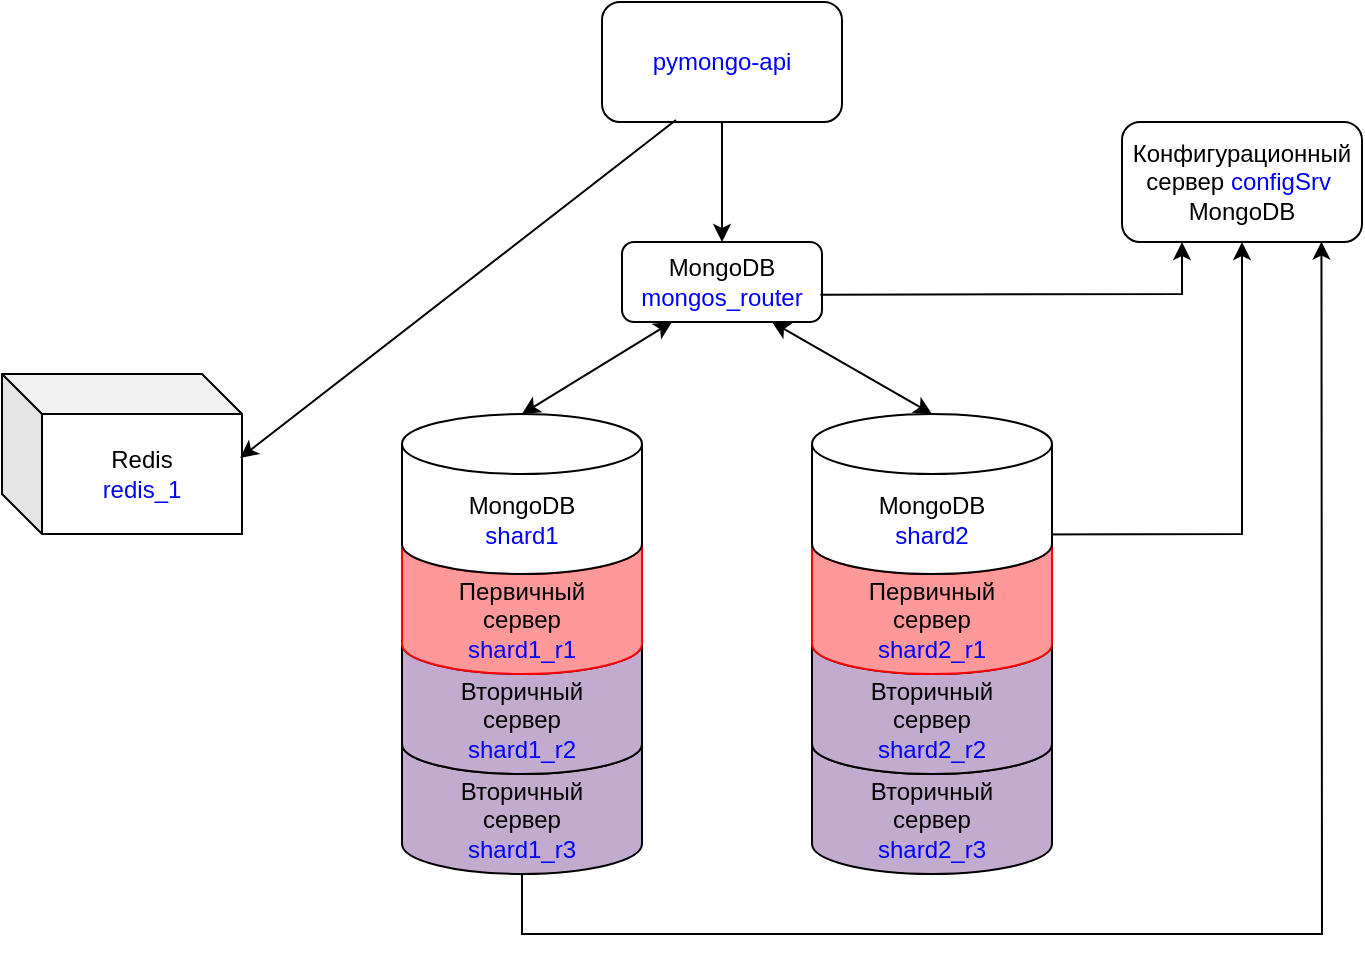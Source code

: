 <mxfile version="24.8.4">
  <diagram name="Page-1" id="-H_mtQnk-PTXWXPvYvuk">
    <mxGraphModel dx="1183" dy="713" grid="1" gridSize="10" guides="1" tooltips="1" connect="1" arrows="1" fold="1" page="1" pageScale="1" pageWidth="1169" pageHeight="827" math="0" shadow="0">
      <root>
        <mxCell id="0" />
        <mxCell id="1" parent="0" />
        <mxCell id="O0JGWU8lI0FsoURaPSgX-9" value="Вторичный&lt;div&gt;сервер&lt;/div&gt;&lt;div&gt;&lt;span style=&quot;color: rgb(0, 0, 255);&quot;&gt;shard2_r3&lt;/span&gt;&lt;/div&gt;" style="shape=cylinder3;whiteSpace=wrap;html=1;boundedLbl=1;backgroundOutline=1;size=15;fillColor=#C3ABD0;" parent="1" vertex="1">
          <mxGeometry x="505" y="650" width="120" height="80" as="geometry" />
        </mxCell>
        <mxCell id="O0JGWU8lI0FsoURaPSgX-8" value="Вторичный&lt;div&gt;сервер&lt;/div&gt;&lt;div&gt;&lt;span style=&quot;color: rgb(0, 0, 255);&quot;&gt;shard2_r2&lt;/span&gt;&lt;/div&gt;" style="shape=cylinder3;whiteSpace=wrap;html=1;boundedLbl=1;backgroundOutline=1;size=15;fillColor=#C3ABD0;" parent="1" vertex="1">
          <mxGeometry x="505" y="600" width="120" height="80" as="geometry" />
        </mxCell>
        <mxCell id="O0JGWU8lI0FsoURaPSgX-6" value="Вторичный&lt;div&gt;сервер&lt;/div&gt;&lt;div&gt;&lt;font color=&quot;#0000ff&quot;&gt;shard1_r3&lt;/font&gt;&lt;/div&gt;" style="shape=cylinder3;whiteSpace=wrap;html=1;boundedLbl=1;backgroundOutline=1;size=15;fillColor=#C3ABD0;" parent="1" vertex="1">
          <mxGeometry x="300" y="650" width="120" height="80" as="geometry" />
        </mxCell>
        <mxCell id="O0JGWU8lI0FsoURaPSgX-5" value="Вторичный&lt;div&gt;сервер&lt;/div&gt;&lt;div&gt;&lt;font color=&quot;#0000ff&quot;&gt;shard1_r2&lt;/font&gt;&lt;/div&gt;" style="shape=cylinder3;whiteSpace=wrap;html=1;boundedLbl=1;backgroundOutline=1;size=15;fillColor=#C3ABD0;" parent="1" vertex="1">
          <mxGeometry x="300" y="600" width="120" height="80" as="geometry" />
        </mxCell>
        <mxCell id="jYWn2WIOkaRR7hL1_p1A-22" value="Первичный&lt;div&gt;сервер&lt;/div&gt;&lt;div&gt;&lt;font color=&quot;#0000ff&quot;&gt;shard2_r1&lt;/font&gt;&lt;/div&gt;" style="shape=cylinder3;whiteSpace=wrap;html=1;boundedLbl=1;backgroundOutline=1;size=15;strokeColor=#FF0000;fillColor=#FF9999;" parent="1" vertex="1">
          <mxGeometry x="505" y="550" width="120" height="80" as="geometry" />
        </mxCell>
        <mxCell id="jYWn2WIOkaRR7hL1_p1A-18" value="Первичный&lt;div&gt;сервер&lt;br&gt;&lt;font color=&quot;#0000ff&quot;&gt;shard1_r1&lt;/font&gt;&lt;/div&gt;" style="shape=cylinder3;whiteSpace=wrap;html=1;boundedLbl=1;backgroundOutline=1;size=15;strokeColor=#FF0000;fillColor=#FF9999;" parent="1" vertex="1">
          <mxGeometry x="300" y="550" width="120" height="80" as="geometry" />
        </mxCell>
        <mxCell id="zA23MoTUsTF4_91t8viU-2" value="MongoDB&lt;div&gt;&lt;font color=&quot;#0000ff&quot;&gt;shard1&lt;/font&gt;&lt;/div&gt;" style="shape=cylinder3;whiteSpace=wrap;html=1;boundedLbl=1;backgroundOutline=1;size=15;" parent="1" vertex="1">
          <mxGeometry x="300" y="500" width="120" height="80" as="geometry" />
        </mxCell>
        <mxCell id="jYWn2WIOkaRR7hL1_p1A-4" value="&lt;div&gt;MongoDB&lt;/div&gt;&lt;div&gt;&lt;font color=&quot;#0000ff&quot;&gt;mongos_router&lt;/font&gt;&lt;/div&gt;" style="rounded=1;whiteSpace=wrap;html=1;" parent="1" vertex="1">
          <mxGeometry x="410" y="414" width="100" height="40" as="geometry" />
        </mxCell>
        <mxCell id="jYWn2WIOkaRR7hL1_p1A-5" value="Конфигурационный сервер &lt;font color=&quot;#0000ff&quot;&gt;configSrv&lt;/font&gt;&amp;nbsp;&lt;div&gt;MongoDB&lt;/div&gt;" style="rounded=1;whiteSpace=wrap;html=1;" parent="1" vertex="1">
          <mxGeometry x="660" y="354" width="120" height="60" as="geometry" />
        </mxCell>
        <mxCell id="jYWn2WIOkaRR7hL1_p1A-6" value="" style="endArrow=classic;html=1;rounded=0;exitX=0.5;exitY=1;exitDx=0;exitDy=0;entryX=0.5;entryY=0;entryDx=0;entryDy=0;" parent="1" target="jYWn2WIOkaRR7hL1_p1A-4" edge="1">
          <mxGeometry width="50" height="50" relative="1" as="geometry">
            <mxPoint x="460" y="354" as="sourcePoint" />
            <mxPoint x="520" y="480" as="targetPoint" />
          </mxGeometry>
        </mxCell>
        <mxCell id="jYWn2WIOkaRR7hL1_p1A-10" value="" style="endArrow=classic;html=1;rounded=0;entryX=0.5;entryY=1;entryDx=0;entryDy=0;exitX=1.043;exitY=0.753;exitDx=0;exitDy=0;exitPerimeter=0;" parent="1" target="jYWn2WIOkaRR7hL1_p1A-5" edge="1">
          <mxGeometry width="50" height="50" relative="1" as="geometry">
            <mxPoint x="587.58" y="560.24" as="sourcePoint" />
            <mxPoint x="520" y="480" as="targetPoint" />
            <Array as="points">
              <mxPoint x="720" y="560" />
            </Array>
          </mxGeometry>
        </mxCell>
        <mxCell id="jYWn2WIOkaRR7hL1_p1A-21" value="MongoDB&lt;div&gt;&lt;span style=&quot;background-color: initial;&quot;&gt;&lt;font color=&quot;#0000ff&quot;&gt;shard2&lt;/font&gt;&lt;/span&gt;&lt;/div&gt;" style="shape=cylinder3;whiteSpace=wrap;html=1;boundedLbl=1;backgroundOutline=1;size=15;" parent="1" vertex="1">
          <mxGeometry x="505" y="500" width="120" height="80" as="geometry" />
        </mxCell>
        <mxCell id="jYWn2WIOkaRR7hL1_p1A-34" value="&lt;font color=&quot;#0000ff&quot;&gt;pymongo-api&lt;/font&gt;" style="rounded=1;whiteSpace=wrap;html=1;" parent="1" vertex="1">
          <mxGeometry x="400" y="294" width="120" height="60" as="geometry" />
        </mxCell>
        <mxCell id="O0JGWU8lI0FsoURaPSgX-1" value="" style="endArrow=classic;startArrow=classic;html=1;rounded=0;exitX=0.5;exitY=0;exitDx=0;exitDy=0;exitPerimeter=0;entryX=0.75;entryY=1;entryDx=0;entryDy=0;" parent="1" source="jYWn2WIOkaRR7hL1_p1A-21" target="jYWn2WIOkaRR7hL1_p1A-4" edge="1">
          <mxGeometry width="50" height="50" relative="1" as="geometry">
            <mxPoint x="320" y="420" as="sourcePoint" />
            <mxPoint x="370" y="370" as="targetPoint" />
          </mxGeometry>
        </mxCell>
        <mxCell id="O0JGWU8lI0FsoURaPSgX-2" value="" style="endArrow=classic;startArrow=classic;html=1;rounded=0;exitX=0.5;exitY=0;exitDx=0;exitDy=0;exitPerimeter=0;entryX=0.25;entryY=1;entryDx=0;entryDy=0;" parent="1" source="zA23MoTUsTF4_91t8viU-2" target="jYWn2WIOkaRR7hL1_p1A-4" edge="1">
          <mxGeometry width="50" height="50" relative="1" as="geometry">
            <mxPoint x="575" y="510" as="sourcePoint" />
            <mxPoint x="495" y="464" as="targetPoint" />
          </mxGeometry>
        </mxCell>
        <mxCell id="O0JGWU8lI0FsoURaPSgX-3" value="" style="endArrow=classic;html=1;rounded=0;entryX=0.25;entryY=1;entryDx=0;entryDy=0;exitX=0.992;exitY=0.659;exitDx=0;exitDy=0;exitPerimeter=0;" parent="1" source="jYWn2WIOkaRR7hL1_p1A-4" target="jYWn2WIOkaRR7hL1_p1A-5" edge="1">
          <mxGeometry width="50" height="50" relative="1" as="geometry">
            <mxPoint x="320" y="420" as="sourcePoint" />
            <mxPoint x="640" y="370" as="targetPoint" />
            <Array as="points">
              <mxPoint x="690" y="440" />
            </Array>
          </mxGeometry>
        </mxCell>
        <mxCell id="YEn8krl3zml85tbBqMSh-1" value="Redis&lt;br&gt;&lt;font color=&quot;#0000ff&quot;&gt;redis_1&lt;/font&gt;" style="shape=cube;whiteSpace=wrap;html=1;boundedLbl=1;backgroundOutline=1;darkOpacity=0.05;darkOpacity2=0.1;" vertex="1" parent="1">
          <mxGeometry x="100" y="480" width="120" height="80" as="geometry" />
        </mxCell>
        <mxCell id="YEn8krl3zml85tbBqMSh-2" value="" style="endArrow=classic;html=1;rounded=0;exitX=0.308;exitY=0.983;exitDx=0;exitDy=0;exitPerimeter=0;entryX=0.992;entryY=0.525;entryDx=0;entryDy=0;entryPerimeter=0;" edge="1" parent="1" source="jYWn2WIOkaRR7hL1_p1A-34" target="YEn8krl3zml85tbBqMSh-1">
          <mxGeometry width="50" height="50" relative="1" as="geometry">
            <mxPoint x="200" y="550" as="sourcePoint" />
            <mxPoint x="250" y="500" as="targetPoint" />
          </mxGeometry>
        </mxCell>
        <mxCell id="YEn8krl3zml85tbBqMSh-3" value="" style="endArrow=classic;html=1;rounded=0;exitX=0.5;exitY=1;exitDx=0;exitDy=0;exitPerimeter=0;entryX=0.831;entryY=0.997;entryDx=0;entryDy=0;entryPerimeter=0;" edge="1" parent="1" source="O0JGWU8lI0FsoURaPSgX-6" target="jYWn2WIOkaRR7hL1_p1A-5">
          <mxGeometry width="50" height="50" relative="1" as="geometry">
            <mxPoint x="530" y="570" as="sourcePoint" />
            <mxPoint x="759" y="411" as="targetPoint" />
            <Array as="points">
              <mxPoint x="360" y="760" />
              <mxPoint x="760" y="760" />
            </Array>
          </mxGeometry>
        </mxCell>
      </root>
    </mxGraphModel>
  </diagram>
</mxfile>
